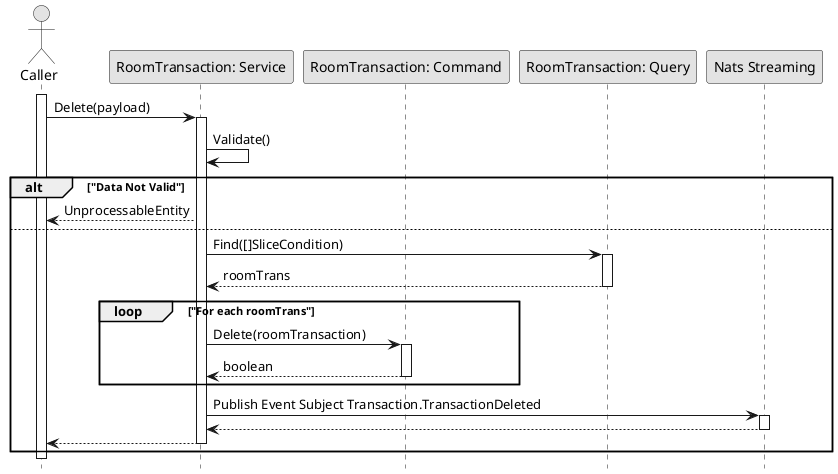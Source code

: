 @startuml DeleteRoomTransaction

skinparam ConditionStyle hline
skinparam Monochrome true
skinparam Shadowing false
hide footbox

actor Caller
participant "RoomTransaction: Service" as RoomTransactionService
participant "RoomTransaction: Command" as RoomTransactionCommand
participant "RoomTransaction: Query" as RoomTransactionQuery
participant "Nats Streaming" as NatsStreaming

activate Caller

Caller->RoomTransactionService: Delete(payload)
activate RoomTransactionService
RoomTransactionService->RoomTransactionService: Validate()
alt "Data Not Valid"
    RoomTransactionService-->Caller: UnprocessableEntity
else
    RoomTransactionService->RoomTransactionQuery: Find([]SliceCondition)
    activate RoomTransactionQuery
    RoomTransactionQuery-->RoomTransactionService: roomTrans
    deactivate RoomTransactionQuery
    
    loop "For each roomTrans"
        RoomTransactionService->RoomTransactionCommand: Delete(roomTransaction)
        activate RoomTransactionCommand
        RoomTransactionCommand-->RoomTransactionService: boolean
        deactivate RoomTransactionCommand
    end

    RoomTransactionService->NatsStreaming: Publish Event Subject Transaction.TransactionDeleted
    activate NatsStreaming
    NatsStreaming-->RoomTransactionService
    deactivate NatsStreaming
    RoomTransactionService-->Caller
    deactivate RoomTransactionService
end

deactivate Caller

@enduml